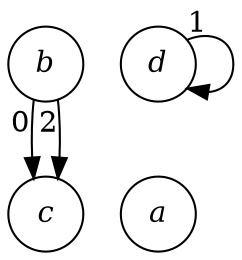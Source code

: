 digraph "Isolated first vertex" {
  node [shape=circle, fontname="Times-Italic"]
  b -> c [xlabel=0]
  d -> d [xlabel=1]
  b -> c [xlabel=2]
  {
    rank=same
    c a
  }
}
